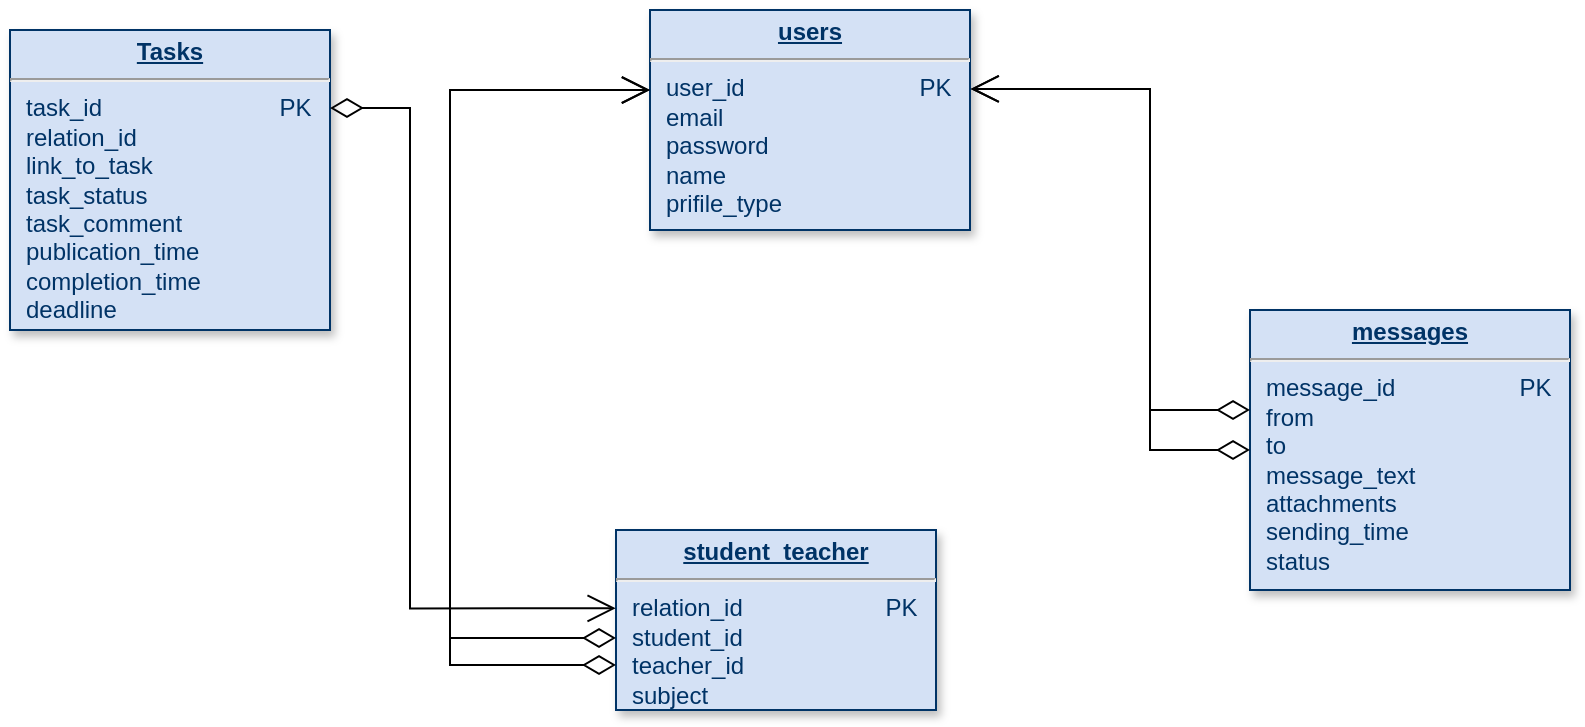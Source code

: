 <mxfile version="20.4.0" type="device"><diagram name="Page-1" id="efa7a0a1-bf9b-a30e-e6df-94a7791c09e9"><mxGraphModel dx="882" dy="487" grid="1" gridSize="10" guides="1" tooltips="1" connect="1" arrows="1" fold="1" page="1" pageScale="1" pageWidth="826" pageHeight="1169" background="none" math="0" shadow="0"><root><mxCell id="0"/><mxCell id="1" parent="0"/><mxCell id="22" value="&lt;p style=&quot;margin: 0px; margin-top: 4px; text-align: center; text-decoration: underline;&quot;&gt;&lt;b&gt;student_teacher&lt;/b&gt;&lt;/p&gt;&lt;hr&gt;&lt;p style=&quot;margin: 0px; margin-left: 8px;&quot;&gt;relation_id&lt;span style=&quot;white-space: pre;&quot;&gt;&#9;&lt;/span&gt;&lt;span style=&quot;white-space: pre;&quot;&gt;&#9;&lt;/span&gt;&amp;nbsp; &amp;nbsp; &amp;nbsp; PK&lt;/p&gt;&lt;p style=&quot;margin: 0px; margin-left: 8px;&quot;&gt;student_id&lt;/p&gt;&lt;p style=&quot;margin: 0px; margin-left: 8px;&quot;&gt;teacher_id&lt;/p&gt;&lt;p style=&quot;margin: 0px; margin-left: 8px;&quot;&gt;subject&lt;/p&gt;" style="verticalAlign=top;align=left;overflow=fill;fontSize=12;fontFamily=Helvetica;html=1;strokeColor=#003366;shadow=1;fillColor=#D4E1F5;fontColor=#003366" parent="1" vertex="1"><mxGeometry x="413" y="350" width="160" height="90" as="geometry"/></mxCell><mxCell id="23" value="&lt;p style=&quot;margin: 0px; margin-top: 4px; text-align: center; text-decoration: underline;&quot;&gt;&lt;strong&gt;messages&lt;/strong&gt;&lt;/p&gt;&lt;hr&gt;&lt;p style=&quot;margin: 0px; margin-left: 8px;&quot;&gt;message_id&lt;span style=&quot;white-space: pre;&quot;&gt;&#9;&lt;/span&gt;&lt;span style=&quot;white-space: pre;&quot;&gt;&#9;&lt;/span&gt;&amp;nbsp; &amp;nbsp; &amp;nbsp; PK&lt;/p&gt;&lt;p style=&quot;margin: 0px; margin-left: 8px;&quot;&gt;from&lt;/p&gt;&lt;p style=&quot;margin: 0px; margin-left: 8px;&quot;&gt;to&lt;/p&gt;&lt;p style=&quot;margin: 0px; margin-left: 8px;&quot;&gt;message_text&lt;/p&gt;&lt;p style=&quot;margin: 0px; margin-left: 8px;&quot;&gt;attachments&lt;/p&gt;&lt;p style=&quot;margin: 0px; margin-left: 8px;&quot;&gt;sending_time&lt;/p&gt;&lt;p style=&quot;margin: 0px; margin-left: 8px;&quot;&gt;status&lt;/p&gt;" style="verticalAlign=top;align=left;overflow=fill;fontSize=12;fontFamily=Helvetica;html=1;strokeColor=#003366;shadow=1;fillColor=#D4E1F5;fontColor=#003366" parent="1" vertex="1"><mxGeometry x="730" y="240" width="160" height="140" as="geometry"/></mxCell><mxCell id="25" value="&lt;p style=&quot;margin: 0px; margin-top: 4px; text-align: center; text-decoration: underline;&quot;&gt;&lt;strong&gt;users&lt;/strong&gt;&lt;/p&gt;&lt;hr&gt;&lt;p style=&quot;margin: 0px; margin-left: 8px;&quot;&gt;user_id&lt;span style=&quot;white-space: pre;&quot;&gt;&#9;&lt;/span&gt;&lt;span style=&quot;white-space: pre;&quot;&gt;&#9;&lt;/span&gt;&lt;span style=&quot;white-space: pre;&quot;&gt;&#9;&amp;nbsp;&lt;/span&gt;&amp;nbsp; &amp;nbsp; &amp;nbsp;PK&lt;br&gt;&lt;/p&gt;&lt;p style=&quot;margin: 0px; margin-left: 8px;&quot;&gt;email&lt;/p&gt;&lt;p style=&quot;margin: 0px; margin-left: 8px;&quot;&gt;password&lt;/p&gt;&lt;p style=&quot;margin: 0px; margin-left: 8px;&quot;&gt;name&lt;/p&gt;&lt;p style=&quot;margin: 0px; margin-left: 8px;&quot;&gt;prifile_type&lt;/p&gt;" style="verticalAlign=top;align=left;overflow=fill;fontSize=12;fontFamily=Helvetica;html=1;strokeColor=#003366;shadow=1;fillColor=#D4E1F5;fontColor=#003366" parent="1" vertex="1"><mxGeometry x="430" y="90" width="160" height="110" as="geometry"/></mxCell><mxCell id="35" value="&lt;p style=&quot;margin: 0px; margin-top: 4px; text-align: center; text-decoration: underline;&quot;&gt;&lt;strong&gt;Tasks&lt;/strong&gt;&lt;/p&gt;&lt;hr&gt;&lt;p style=&quot;margin: 0px; margin-left: 8px;&quot;&gt;task_id&lt;span style=&quot;white-space: pre;&quot;&gt;&#9;&lt;/span&gt;&lt;span style=&quot;white-space: pre;&quot;&gt;&#9;&lt;/span&gt;&lt;span style=&quot;white-space: pre;&quot;&gt;&#9;&lt;/span&gt;&amp;nbsp; &amp;nbsp; &amp;nbsp; PK&lt;/p&gt;&lt;p style=&quot;margin: 0px; margin-left: 8px;&quot;&gt;relation_id&lt;/p&gt;&lt;p style=&quot;margin: 0px; margin-left: 8px;&quot;&gt;link_to_task&lt;/p&gt;&lt;p style=&quot;margin: 0px; margin-left: 8px;&quot;&gt;task_status&lt;/p&gt;&lt;p style=&quot;margin: 0px; margin-left: 8px;&quot;&gt;task_comment&lt;/p&gt;&lt;p style=&quot;margin: 0px; margin-left: 8px;&quot;&gt;publication_time&lt;/p&gt;&lt;p style=&quot;margin: 0px; margin-left: 8px;&quot;&gt;completion_time&lt;/p&gt;&lt;p style=&quot;margin: 0px; margin-left: 8px;&quot;&gt;deadline&lt;/p&gt;" style="verticalAlign=top;align=left;overflow=fill;fontSize=12;fontFamily=Helvetica;html=1;strokeColor=#003366;shadow=1;fillColor=#D4E1F5;fontColor=#003366" parent="1" vertex="1"><mxGeometry x="110" y="100" width="160" height="150" as="geometry"/></mxCell><mxCell id="45" value="" style="endArrow=open;endSize=12;startArrow=diamondThin;startSize=14;startFill=0;edgeStyle=orthogonalEdgeStyle;rounded=0;entryX=1.002;entryY=0.359;entryDx=0;entryDy=0;entryPerimeter=0;" parent="1" target="25" edge="1"><mxGeometry x="268.28" y="218.36" as="geometry"><mxPoint x="730" y="290" as="sourcePoint"/><mxPoint x="428.28" y="218.36" as="targetPoint"/><Array as="points"><mxPoint x="680" y="290"/><mxPoint x="680" y="129"/></Array></mxGeometry></mxCell><mxCell id="q4zZJsVu8n5WMM3BfFq--114" value="" style="endArrow=open;html=1;endSize=12;startArrow=diamondThin;startSize=14;startFill=0;edgeStyle=orthogonalEdgeStyle;rounded=0;entryX=0;entryY=0.364;entryDx=0;entryDy=0;entryPerimeter=0;" edge="1" parent="1" source="22" target="25"><mxGeometry relative="1" as="geometry"><mxPoint x="420" y="404" as="sourcePoint"/><mxPoint x="420" y="130" as="targetPoint"/><Array as="points"><mxPoint x="330" y="404"/><mxPoint x="330" y="130"/></Array></mxGeometry></mxCell><mxCell id="q4zZJsVu8n5WMM3BfFq--117" value="" style="endArrow=open;endSize=12;startArrow=diamondThin;startSize=14;startFill=0;edgeStyle=orthogonalEdgeStyle;rounded=0;entryX=1.002;entryY=0.359;entryDx=0;entryDy=0;entryPerimeter=0;" edge="1" parent="1" source="23" target="25"><mxGeometry x="268.28" y="239.36" as="geometry"><mxPoint x="710" y="310" as="sourcePoint"/><mxPoint x="590.32" y="150.49" as="targetPoint"/><Array as="points"><mxPoint x="680" y="310"/><mxPoint x="680" y="130"/></Array></mxGeometry></mxCell><mxCell id="q4zZJsVu8n5WMM3BfFq--118" value="" style="endArrow=open;html=1;endSize=12;startArrow=diamondThin;startSize=14;startFill=0;edgeStyle=orthogonalEdgeStyle;rounded=0;exitX=0;exitY=0.75;exitDx=0;exitDy=0;" edge="1" parent="1" source="22"><mxGeometry relative="1" as="geometry"><mxPoint x="413" y="414" as="sourcePoint"/><mxPoint x="430" y="130" as="targetPoint"/><Array as="points"><mxPoint x="330" y="418"/><mxPoint x="330" y="130"/></Array></mxGeometry></mxCell><mxCell id="q4zZJsVu8n5WMM3BfFq--119" value="" style="endArrow=open;endSize=12;startArrow=diamondThin;startSize=14;startFill=0;edgeStyle=orthogonalEdgeStyle;rounded=0;entryX=-0.001;entryY=0.435;entryDx=0;entryDy=0;entryPerimeter=0;" edge="1" parent="1" target="22"><mxGeometry x="-232.04" y="429.87" as="geometry"><mxPoint x="270" y="139" as="sourcePoint"/><mxPoint x="390" y="390" as="targetPoint"/><Array as="points"><mxPoint x="310" y="139"/><mxPoint x="310" y="389"/></Array></mxGeometry></mxCell></root></mxGraphModel></diagram></mxfile>